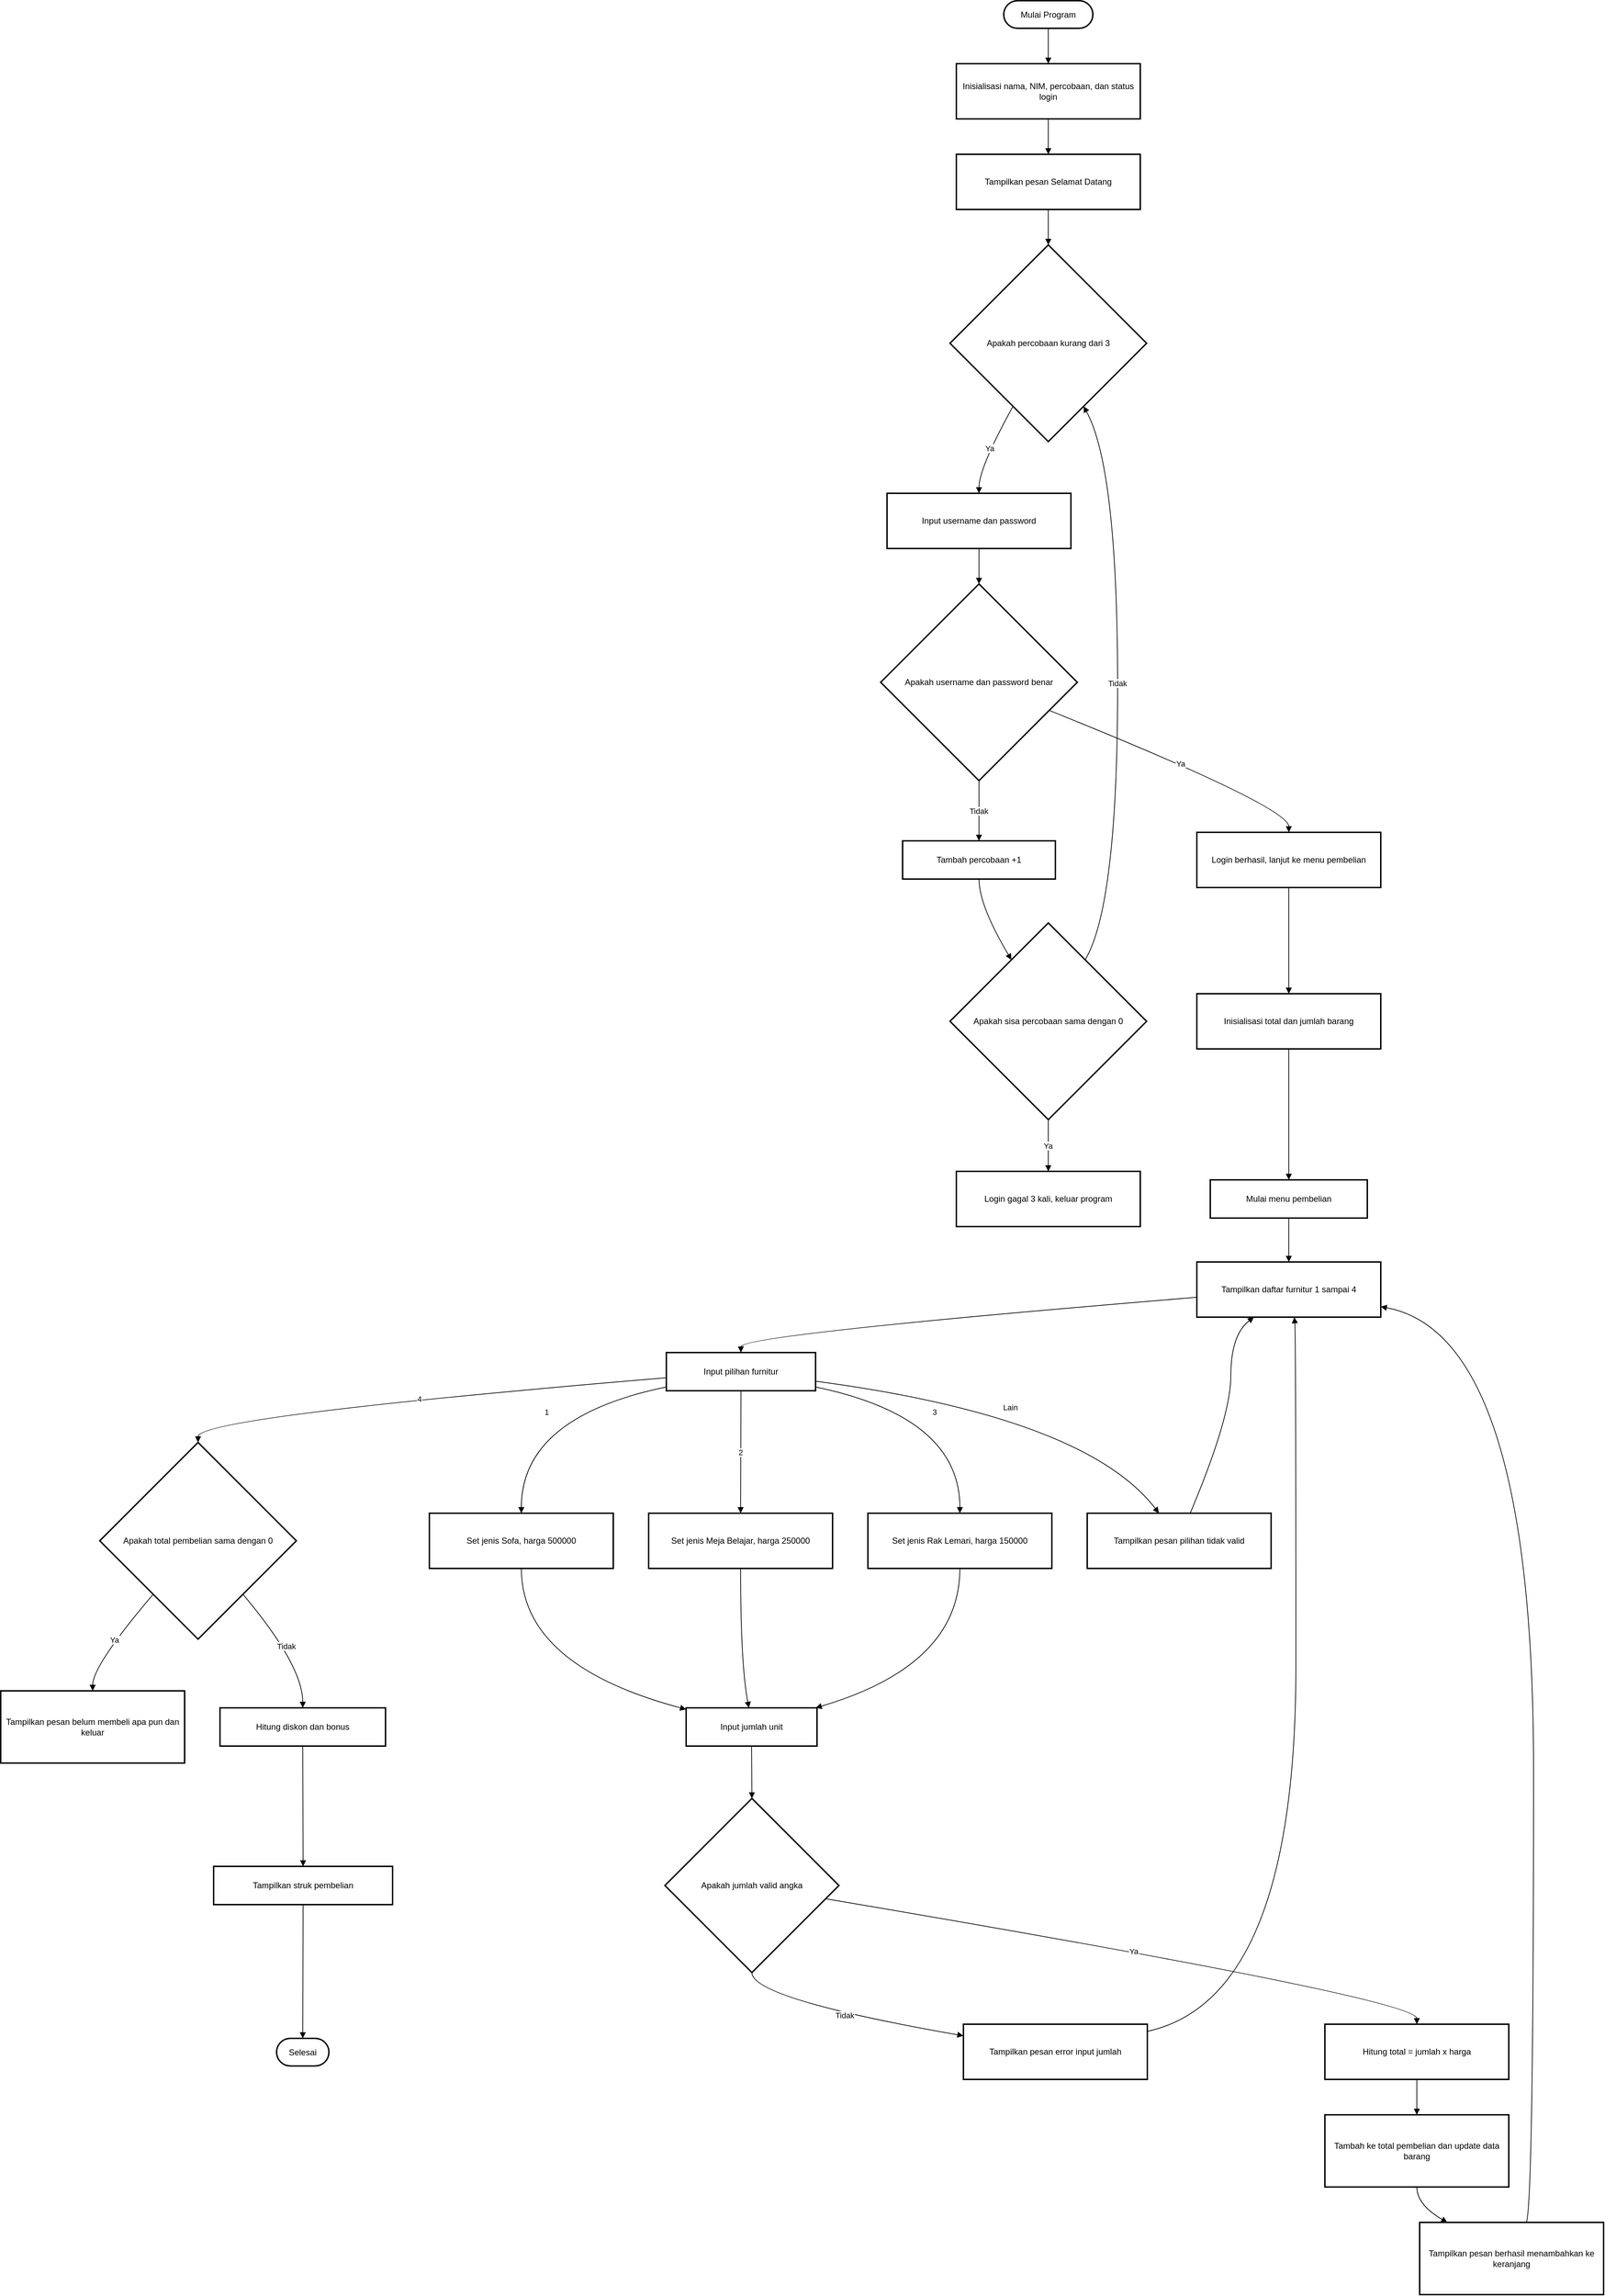 <mxfile version="28.1.2">
  <diagram id="i5aK-gHj0_A_T1_XzZ1c" name="Flowchart Toko Furnitur">
    <mxGraphModel dx="3488" dy="2116" grid="1" gridSize="10" guides="1" tooltips="1" connect="1" arrows="1" fold="1" page="1" pageScale="1" pageWidth="827" pageHeight="1169" math="0" shadow="0">
      <root>
        <mxCell id="0" />
        <mxCell id="1" parent="0" />
        <mxCell id="J_yqN0D3UHSebhm-e75W-1" value="Mulai Program" style="rounded=1;whiteSpace=wrap;arcSize=50;strokeWidth=2;" vertex="1" parent="1">
          <mxGeometry x="1438" y="20" width="126" height="39" as="geometry" />
        </mxCell>
        <mxCell id="J_yqN0D3UHSebhm-e75W-2" value="Inisialisasi nama, NIM, percobaan, dan status login" style="whiteSpace=wrap;strokeWidth=2;" vertex="1" parent="1">
          <mxGeometry x="1371" y="109" width="260" height="78" as="geometry" />
        </mxCell>
        <mxCell id="J_yqN0D3UHSebhm-e75W-3" value="Tampilkan pesan Selamat Datang" style="whiteSpace=wrap;strokeWidth=2;" vertex="1" parent="1">
          <mxGeometry x="1371" y="237" width="260" height="78" as="geometry" />
        </mxCell>
        <mxCell id="J_yqN0D3UHSebhm-e75W-4" value="Apakah percobaan kurang dari 3" style="rhombus;strokeWidth=2;whiteSpace=wrap;" vertex="1" parent="1">
          <mxGeometry x="1362" y="365" width="278" height="278" as="geometry" />
        </mxCell>
        <mxCell id="J_yqN0D3UHSebhm-e75W-5" value="Input username dan password" style="whiteSpace=wrap;strokeWidth=2;" vertex="1" parent="1">
          <mxGeometry x="1273" y="716" width="260" height="78" as="geometry" />
        </mxCell>
        <mxCell id="J_yqN0D3UHSebhm-e75W-6" value="Apakah username dan password benar" style="rhombus;strokeWidth=2;whiteSpace=wrap;" vertex="1" parent="1">
          <mxGeometry x="1264" y="844" width="278" height="278" as="geometry" />
        </mxCell>
        <mxCell id="J_yqN0D3UHSebhm-e75W-7" value="Login berhasil, lanjut ke menu pembelian" style="whiteSpace=wrap;strokeWidth=2;" vertex="1" parent="1">
          <mxGeometry x="1711" y="1195" width="260" height="78" as="geometry" />
        </mxCell>
        <mxCell id="J_yqN0D3UHSebhm-e75W-8" value="Tambah percobaan +1" style="whiteSpace=wrap;strokeWidth=2;" vertex="1" parent="1">
          <mxGeometry x="1295" y="1207" width="216" height="54" as="geometry" />
        </mxCell>
        <mxCell id="J_yqN0D3UHSebhm-e75W-9" value="Apakah sisa percobaan sama dengan 0" style="rhombus;strokeWidth=2;whiteSpace=wrap;" vertex="1" parent="1">
          <mxGeometry x="1362" y="1323" width="278" height="278" as="geometry" />
        </mxCell>
        <mxCell id="J_yqN0D3UHSebhm-e75W-10" value="Login gagal 3 kali, keluar program" style="whiteSpace=wrap;strokeWidth=2;" vertex="1" parent="1">
          <mxGeometry x="1371" y="1674" width="260" height="78" as="geometry" />
        </mxCell>
        <mxCell id="J_yqN0D3UHSebhm-e75W-11" value="Inisialisasi total dan jumlah barang" style="whiteSpace=wrap;strokeWidth=2;" vertex="1" parent="1">
          <mxGeometry x="1711" y="1423" width="260" height="78" as="geometry" />
        </mxCell>
        <mxCell id="J_yqN0D3UHSebhm-e75W-12" value="Mulai menu pembelian" style="whiteSpace=wrap;strokeWidth=2;" vertex="1" parent="1">
          <mxGeometry x="1730" y="1686" width="222" height="54" as="geometry" />
        </mxCell>
        <mxCell id="J_yqN0D3UHSebhm-e75W-13" value="Tampilkan daftar furnitur 1 sampai 4" style="whiteSpace=wrap;strokeWidth=2;" vertex="1" parent="1">
          <mxGeometry x="1711" y="1802" width="260" height="78" as="geometry" />
        </mxCell>
        <mxCell id="J_yqN0D3UHSebhm-e75W-14" value="Input pilihan furnitur" style="whiteSpace=wrap;strokeWidth=2;" vertex="1" parent="1">
          <mxGeometry x="961" y="1930" width="211" height="54" as="geometry" />
        </mxCell>
        <mxCell id="J_yqN0D3UHSebhm-e75W-15" value="Apakah total pembelian sama dengan 0" style="rhombus;strokeWidth=2;whiteSpace=wrap;" vertex="1" parent="1">
          <mxGeometry x="160" y="2057" width="278" height="278" as="geometry" />
        </mxCell>
        <mxCell id="J_yqN0D3UHSebhm-e75W-16" value="Tampilkan pesan belum membeli apa pun dan keluar" style="whiteSpace=wrap;strokeWidth=2;" vertex="1" parent="1">
          <mxGeometry x="20" y="2408" width="260" height="102" as="geometry" />
        </mxCell>
        <mxCell id="J_yqN0D3UHSebhm-e75W-17" value="Hitung diskon dan bonus" style="whiteSpace=wrap;strokeWidth=2;" vertex="1" parent="1">
          <mxGeometry x="330" y="2432" width="234" height="54" as="geometry" />
        </mxCell>
        <mxCell id="J_yqN0D3UHSebhm-e75W-18" value="Tampilkan struk pembelian" style="whiteSpace=wrap;strokeWidth=2;" vertex="1" parent="1">
          <mxGeometry x="321" y="2656" width="253" height="54" as="geometry" />
        </mxCell>
        <mxCell id="J_yqN0D3UHSebhm-e75W-19" value="Selesai" style="rounded=1;whiteSpace=wrap;arcSize=50;strokeWidth=2;" vertex="1" parent="1">
          <mxGeometry x="410" y="2899" width="74" height="39" as="geometry" />
        </mxCell>
        <mxCell id="J_yqN0D3UHSebhm-e75W-20" value="Set jenis Sofa, harga 500000" style="whiteSpace=wrap;strokeWidth=2;" vertex="1" parent="1">
          <mxGeometry x="626" y="2157" width="260" height="78" as="geometry" />
        </mxCell>
        <mxCell id="J_yqN0D3UHSebhm-e75W-21" value="Set jenis Meja Belajar, harga 250000" style="whiteSpace=wrap;strokeWidth=2;" vertex="1" parent="1">
          <mxGeometry x="936" y="2157" width="260" height="78" as="geometry" />
        </mxCell>
        <mxCell id="J_yqN0D3UHSebhm-e75W-22" value="Set jenis Rak Lemari, harga 150000" style="whiteSpace=wrap;strokeWidth=2;" vertex="1" parent="1">
          <mxGeometry x="1246" y="2157" width="260" height="78" as="geometry" />
        </mxCell>
        <mxCell id="J_yqN0D3UHSebhm-e75W-23" value="Tampilkan pesan pilihan tidak valid" style="whiteSpace=wrap;strokeWidth=2;" vertex="1" parent="1">
          <mxGeometry x="1556" y="2157" width="260" height="78" as="geometry" />
        </mxCell>
        <mxCell id="J_yqN0D3UHSebhm-e75W-24" value="Input jumlah unit" style="whiteSpace=wrap;strokeWidth=2;" vertex="1" parent="1">
          <mxGeometry x="989" y="2432" width="185" height="54" as="geometry" />
        </mxCell>
        <mxCell id="J_yqN0D3UHSebhm-e75W-25" value="Apakah jumlah valid angka" style="rhombus;strokeWidth=2;whiteSpace=wrap;" vertex="1" parent="1">
          <mxGeometry x="959" y="2560" width="246" height="246" as="geometry" />
        </mxCell>
        <mxCell id="J_yqN0D3UHSebhm-e75W-26" value="Tampilkan pesan error input jumlah" style="whiteSpace=wrap;strokeWidth=2;" vertex="1" parent="1">
          <mxGeometry x="1381" y="2879" width="260" height="78" as="geometry" />
        </mxCell>
        <mxCell id="J_yqN0D3UHSebhm-e75W-27" value="Hitung total = jumlah x harga" style="whiteSpace=wrap;strokeWidth=2;" vertex="1" parent="1">
          <mxGeometry x="1892" y="2879" width="260" height="78" as="geometry" />
        </mxCell>
        <mxCell id="J_yqN0D3UHSebhm-e75W-28" value="Tambah ke total pembelian dan update data barang" style="whiteSpace=wrap;strokeWidth=2;" vertex="1" parent="1">
          <mxGeometry x="1892" y="3007" width="260" height="102" as="geometry" />
        </mxCell>
        <mxCell id="J_yqN0D3UHSebhm-e75W-29" value="Tampilkan pesan berhasil menambahkan ke keranjang" style="whiteSpace=wrap;strokeWidth=2;" vertex="1" parent="1">
          <mxGeometry x="2026" y="3159" width="260" height="102" as="geometry" />
        </mxCell>
        <mxCell id="J_yqN0D3UHSebhm-e75W-30" value="" style="curved=1;startArrow=none;endArrow=block;exitX=0.5;exitY=1;entryX=0.5;entryY=0;rounded=0;" edge="1" parent="1" source="J_yqN0D3UHSebhm-e75W-1" target="J_yqN0D3UHSebhm-e75W-2">
          <mxGeometry relative="1" as="geometry">
            <Array as="points" />
          </mxGeometry>
        </mxCell>
        <mxCell id="J_yqN0D3UHSebhm-e75W-31" value="" style="curved=1;startArrow=none;endArrow=block;exitX=0.5;exitY=1;entryX=0.5;entryY=0;rounded=0;" edge="1" parent="1" source="J_yqN0D3UHSebhm-e75W-2" target="J_yqN0D3UHSebhm-e75W-3">
          <mxGeometry relative="1" as="geometry">
            <Array as="points" />
          </mxGeometry>
        </mxCell>
        <mxCell id="J_yqN0D3UHSebhm-e75W-32" value="" style="curved=1;startArrow=none;endArrow=block;exitX=0.5;exitY=1;entryX=0.5;entryY=0;rounded=0;" edge="1" parent="1" source="J_yqN0D3UHSebhm-e75W-3" target="J_yqN0D3UHSebhm-e75W-4">
          <mxGeometry relative="1" as="geometry">
            <Array as="points" />
          </mxGeometry>
        </mxCell>
        <mxCell id="J_yqN0D3UHSebhm-e75W-33" value="Ya" style="curved=1;startArrow=none;endArrow=block;exitX=0.22;exitY=1;entryX=0.5;entryY=0;rounded=0;" edge="1" parent="1" source="J_yqN0D3UHSebhm-e75W-4" target="J_yqN0D3UHSebhm-e75W-5">
          <mxGeometry relative="1" as="geometry">
            <Array as="points">
              <mxPoint x="1403" y="680" />
            </Array>
          </mxGeometry>
        </mxCell>
        <mxCell id="J_yqN0D3UHSebhm-e75W-34" value="" style="curved=1;startArrow=none;endArrow=block;exitX=0.5;exitY=1;entryX=0.5;entryY=0;rounded=0;" edge="1" parent="1" source="J_yqN0D3UHSebhm-e75W-5" target="J_yqN0D3UHSebhm-e75W-6">
          <mxGeometry relative="1" as="geometry">
            <Array as="points" />
          </mxGeometry>
        </mxCell>
        <mxCell id="J_yqN0D3UHSebhm-e75W-35" value="Ya" style="curved=1;startArrow=none;endArrow=block;exitX=1;exitY=0.7;entryX=0.5;entryY=0;rounded=0;" edge="1" parent="1" source="J_yqN0D3UHSebhm-e75W-6" target="J_yqN0D3UHSebhm-e75W-7">
          <mxGeometry relative="1" as="geometry">
            <Array as="points">
              <mxPoint x="1841" y="1159" />
            </Array>
          </mxGeometry>
        </mxCell>
        <mxCell id="J_yqN0D3UHSebhm-e75W-36" value="Tidak" style="curved=1;startArrow=none;endArrow=block;exitX=0.5;exitY=1;entryX=0.5;entryY=0;rounded=0;" edge="1" parent="1" source="J_yqN0D3UHSebhm-e75W-6" target="J_yqN0D3UHSebhm-e75W-8">
          <mxGeometry relative="1" as="geometry">
            <Array as="points" />
          </mxGeometry>
        </mxCell>
        <mxCell id="J_yqN0D3UHSebhm-e75W-37" value="" style="curved=1;startArrow=none;endArrow=block;exitX=0.5;exitY=1;entryX=0.2;entryY=0;rounded=0;" edge="1" parent="1" source="J_yqN0D3UHSebhm-e75W-8" target="J_yqN0D3UHSebhm-e75W-9">
          <mxGeometry relative="1" as="geometry">
            <Array as="points">
              <mxPoint x="1403" y="1298" />
            </Array>
          </mxGeometry>
        </mxCell>
        <mxCell id="J_yqN0D3UHSebhm-e75W-38" value="Ya" style="curved=1;startArrow=none;endArrow=block;exitX=0.5;exitY=1;entryX=0.5;entryY=0;rounded=0;" edge="1" parent="1" source="J_yqN0D3UHSebhm-e75W-9" target="J_yqN0D3UHSebhm-e75W-10">
          <mxGeometry relative="1" as="geometry">
            <Array as="points" />
          </mxGeometry>
        </mxCell>
        <mxCell id="J_yqN0D3UHSebhm-e75W-39" value="Tidak" style="curved=1;startArrow=none;endArrow=block;exitX=0.8;exitY=0;entryX=0.78;entryY=1;rounded=0;" edge="1" parent="1" source="J_yqN0D3UHSebhm-e75W-9" target="J_yqN0D3UHSebhm-e75W-4">
          <mxGeometry relative="1" as="geometry">
            <Array as="points">
              <mxPoint x="1599" y="1298" />
              <mxPoint x="1599" y="680" />
            </Array>
          </mxGeometry>
        </mxCell>
        <mxCell id="J_yqN0D3UHSebhm-e75W-40" value="" style="curved=1;startArrow=none;endArrow=block;exitX=0.5;exitY=1;entryX=0.5;entryY=0;rounded=0;" edge="1" parent="1" source="J_yqN0D3UHSebhm-e75W-7" target="J_yqN0D3UHSebhm-e75W-11">
          <mxGeometry relative="1" as="geometry">
            <Array as="points" />
          </mxGeometry>
        </mxCell>
        <mxCell id="J_yqN0D3UHSebhm-e75W-41" value="" style="curved=1;startArrow=none;endArrow=block;exitX=0.5;exitY=1;entryX=0.5;entryY=0;rounded=0;" edge="1" parent="1" source="J_yqN0D3UHSebhm-e75W-11" target="J_yqN0D3UHSebhm-e75W-12">
          <mxGeometry relative="1" as="geometry">
            <Array as="points" />
          </mxGeometry>
        </mxCell>
        <mxCell id="J_yqN0D3UHSebhm-e75W-42" value="" style="curved=1;startArrow=none;endArrow=block;exitX=0.5;exitY=1;entryX=0.5;entryY=0;rounded=0;" edge="1" parent="1" source="J_yqN0D3UHSebhm-e75W-12" target="J_yqN0D3UHSebhm-e75W-13">
          <mxGeometry relative="1" as="geometry">
            <Array as="points" />
          </mxGeometry>
        </mxCell>
        <mxCell id="J_yqN0D3UHSebhm-e75W-43" value="" style="curved=1;startArrow=none;endArrow=block;exitX=0;exitY=0.64;entryX=0.5;entryY=0;rounded=0;" edge="1" parent="1" source="J_yqN0D3UHSebhm-e75W-13" target="J_yqN0D3UHSebhm-e75W-14">
          <mxGeometry relative="1" as="geometry">
            <Array as="points">
              <mxPoint x="1066" y="1905" />
            </Array>
          </mxGeometry>
        </mxCell>
        <mxCell id="J_yqN0D3UHSebhm-e75W-44" value="4" style="curved=1;startArrow=none;endArrow=block;exitX=0;exitY=0.66;entryX=0.5;entryY=0;rounded=0;" edge="1" parent="1" source="J_yqN0D3UHSebhm-e75W-14" target="J_yqN0D3UHSebhm-e75W-15">
          <mxGeometry relative="1" as="geometry">
            <Array as="points">
              <mxPoint x="299" y="2021" />
            </Array>
          </mxGeometry>
        </mxCell>
        <mxCell id="J_yqN0D3UHSebhm-e75W-45" value="Ya" style="curved=1;startArrow=none;endArrow=block;exitX=0.08;exitY=1;entryX=0.5;entryY=0;rounded=0;" edge="1" parent="1" source="J_yqN0D3UHSebhm-e75W-15" target="J_yqN0D3UHSebhm-e75W-16">
          <mxGeometry relative="1" as="geometry">
            <Array as="points">
              <mxPoint x="150" y="2372" />
            </Array>
          </mxGeometry>
        </mxCell>
        <mxCell id="J_yqN0D3UHSebhm-e75W-46" value="Tidak" style="curved=1;startArrow=none;endArrow=block;exitX=0.92;exitY=1;entryX=0.5;entryY=0;rounded=0;" edge="1" parent="1" source="J_yqN0D3UHSebhm-e75W-15" target="J_yqN0D3UHSebhm-e75W-17">
          <mxGeometry relative="1" as="geometry">
            <Array as="points">
              <mxPoint x="447" y="2372" />
            </Array>
          </mxGeometry>
        </mxCell>
        <mxCell id="J_yqN0D3UHSebhm-e75W-47" value="" style="curved=1;startArrow=none;endArrow=block;exitX=0.5;exitY=1;entryX=0.5;entryY=0;rounded=0;" edge="1" parent="1" source="J_yqN0D3UHSebhm-e75W-17" target="J_yqN0D3UHSebhm-e75W-18">
          <mxGeometry relative="1" as="geometry">
            <Array as="points" />
          </mxGeometry>
        </mxCell>
        <mxCell id="J_yqN0D3UHSebhm-e75W-48" value="" style="curved=1;startArrow=none;endArrow=block;exitX=0.5;exitY=1;entryX=0.5;entryY=-0.01;rounded=0;" edge="1" parent="1" source="J_yqN0D3UHSebhm-e75W-18" target="J_yqN0D3UHSebhm-e75W-19">
          <mxGeometry relative="1" as="geometry">
            <Array as="points" />
          </mxGeometry>
        </mxCell>
        <mxCell id="J_yqN0D3UHSebhm-e75W-49" value="1" style="curved=1;startArrow=none;endArrow=block;exitX=0;exitY=0.9;entryX=0.5;entryY=0;rounded=0;" edge="1" parent="1" source="J_yqN0D3UHSebhm-e75W-14" target="J_yqN0D3UHSebhm-e75W-20">
          <mxGeometry relative="1" as="geometry">
            <Array as="points">
              <mxPoint x="756" y="2021" />
            </Array>
          </mxGeometry>
        </mxCell>
        <mxCell id="J_yqN0D3UHSebhm-e75W-50" value="2" style="curved=1;startArrow=none;endArrow=block;exitX=0.5;exitY=1;entryX=0.5;entryY=0;rounded=0;" edge="1" parent="1" source="J_yqN0D3UHSebhm-e75W-14" target="J_yqN0D3UHSebhm-e75W-21">
          <mxGeometry relative="1" as="geometry">
            <Array as="points" />
          </mxGeometry>
        </mxCell>
        <mxCell id="J_yqN0D3UHSebhm-e75W-51" value="3" style="curved=1;startArrow=none;endArrow=block;exitX=1;exitY=0.9;entryX=0.5;entryY=0;rounded=0;" edge="1" parent="1" source="J_yqN0D3UHSebhm-e75W-14" target="J_yqN0D3UHSebhm-e75W-22">
          <mxGeometry relative="1" as="geometry">
            <Array as="points">
              <mxPoint x="1376" y="2021" />
            </Array>
          </mxGeometry>
        </mxCell>
        <mxCell id="J_yqN0D3UHSebhm-e75W-52" value="Lain" style="curved=1;startArrow=none;endArrow=block;exitX=1;exitY=0.75;entryX=0.39;entryY=0;rounded=0;" edge="1" parent="1" source="J_yqN0D3UHSebhm-e75W-14" target="J_yqN0D3UHSebhm-e75W-23">
          <mxGeometry relative="1" as="geometry">
            <Array as="points">
              <mxPoint x="1553" y="2021" />
            </Array>
          </mxGeometry>
        </mxCell>
        <mxCell id="J_yqN0D3UHSebhm-e75W-53" value="" style="curved=1;startArrow=none;endArrow=block;exitX=0.56;exitY=0;entryX=0.31;entryY=1;rounded=0;" edge="1" parent="1" source="J_yqN0D3UHSebhm-e75W-23" target="J_yqN0D3UHSebhm-e75W-13">
          <mxGeometry relative="1" as="geometry">
            <Array as="points">
              <mxPoint x="1759" y="2021" />
              <mxPoint x="1759" y="1905" />
            </Array>
          </mxGeometry>
        </mxCell>
        <mxCell id="J_yqN0D3UHSebhm-e75W-54" value="" style="curved=1;startArrow=none;endArrow=block;exitX=0.5;exitY=1;entryX=0;entryY=0.04;rounded=0;" edge="1" parent="1" source="J_yqN0D3UHSebhm-e75W-20" target="J_yqN0D3UHSebhm-e75W-24">
          <mxGeometry relative="1" as="geometry">
            <Array as="points">
              <mxPoint x="756" y="2372" />
            </Array>
          </mxGeometry>
        </mxCell>
        <mxCell id="J_yqN0D3UHSebhm-e75W-55" value="" style="curved=1;startArrow=none;endArrow=block;exitX=0.5;exitY=1;entryX=0.48;entryY=0;rounded=0;" edge="1" parent="1" source="J_yqN0D3UHSebhm-e75W-21" target="J_yqN0D3UHSebhm-e75W-24">
          <mxGeometry relative="1" as="geometry">
            <Array as="points">
              <mxPoint x="1066" y="2372" />
            </Array>
          </mxGeometry>
        </mxCell>
        <mxCell id="J_yqN0D3UHSebhm-e75W-56" value="" style="curved=1;startArrow=none;endArrow=block;exitX=0.5;exitY=1;entryX=0.99;entryY=0;rounded=0;" edge="1" parent="1" source="J_yqN0D3UHSebhm-e75W-22" target="J_yqN0D3UHSebhm-e75W-24">
          <mxGeometry relative="1" as="geometry">
            <Array as="points">
              <mxPoint x="1376" y="2372" />
            </Array>
          </mxGeometry>
        </mxCell>
        <mxCell id="J_yqN0D3UHSebhm-e75W-57" value="" style="curved=1;startArrow=none;endArrow=block;exitX=0.5;exitY=1;entryX=0.5;entryY=0;rounded=0;" edge="1" parent="1" source="J_yqN0D3UHSebhm-e75W-24" target="J_yqN0D3UHSebhm-e75W-25">
          <mxGeometry relative="1" as="geometry">
            <Array as="points" />
          </mxGeometry>
        </mxCell>
        <mxCell id="J_yqN0D3UHSebhm-e75W-58" value="Tidak" style="curved=1;startArrow=none;endArrow=block;exitX=0.5;exitY=1;entryX=0;entryY=0.21;rounded=0;" edge="1" parent="1" source="J_yqN0D3UHSebhm-e75W-25" target="J_yqN0D3UHSebhm-e75W-26">
          <mxGeometry relative="1" as="geometry">
            <Array as="points">
              <mxPoint x="1082" y="2843" />
            </Array>
          </mxGeometry>
        </mxCell>
        <mxCell id="J_yqN0D3UHSebhm-e75W-59" value="" style="curved=1;startArrow=none;endArrow=block;exitX=1;exitY=0.13;entryX=0.53;entryY=1;rounded=0;" edge="1" parent="1" source="J_yqN0D3UHSebhm-e75W-26" target="J_yqN0D3UHSebhm-e75W-13">
          <mxGeometry relative="1" as="geometry">
            <Array as="points">
              <mxPoint x="1851" y="2843" />
              <mxPoint x="1851" y="1905" />
            </Array>
          </mxGeometry>
        </mxCell>
        <mxCell id="J_yqN0D3UHSebhm-e75W-60" value="Ya" style="curved=1;startArrow=none;endArrow=block;exitX=1;exitY=0.59;entryX=0.5;entryY=0;rounded=0;" edge="1" parent="1" source="J_yqN0D3UHSebhm-e75W-25" target="J_yqN0D3UHSebhm-e75W-27">
          <mxGeometry relative="1" as="geometry">
            <Array as="points">
              <mxPoint x="2022" y="2843" />
            </Array>
          </mxGeometry>
        </mxCell>
        <mxCell id="J_yqN0D3UHSebhm-e75W-61" value="" style="curved=1;startArrow=none;endArrow=block;exitX=0.5;exitY=1;entryX=0.5;entryY=0;rounded=0;" edge="1" parent="1" source="J_yqN0D3UHSebhm-e75W-27" target="J_yqN0D3UHSebhm-e75W-28">
          <mxGeometry relative="1" as="geometry">
            <Array as="points" />
          </mxGeometry>
        </mxCell>
        <mxCell id="J_yqN0D3UHSebhm-e75W-62" value="" style="curved=1;startArrow=none;endArrow=block;exitX=0.5;exitY=1;entryX=0.15;entryY=0;rounded=0;" edge="1" parent="1" source="J_yqN0D3UHSebhm-e75W-28" target="J_yqN0D3UHSebhm-e75W-29">
          <mxGeometry relative="1" as="geometry">
            <Array as="points">
              <mxPoint x="2022" y="3134" />
            </Array>
          </mxGeometry>
        </mxCell>
        <mxCell id="J_yqN0D3UHSebhm-e75W-63" value="" style="curved=1;startArrow=none;endArrow=block;exitX=0.58;exitY=0;entryX=1;entryY=0.81;rounded=0;" edge="1" parent="1" source="J_yqN0D3UHSebhm-e75W-29" target="J_yqN0D3UHSebhm-e75W-13">
          <mxGeometry relative="1" as="geometry">
            <Array as="points">
              <mxPoint x="2187" y="3134" />
              <mxPoint x="2187" y="1905" />
            </Array>
          </mxGeometry>
        </mxCell>
      </root>
    </mxGraphModel>
  </diagram>
</mxfile>
